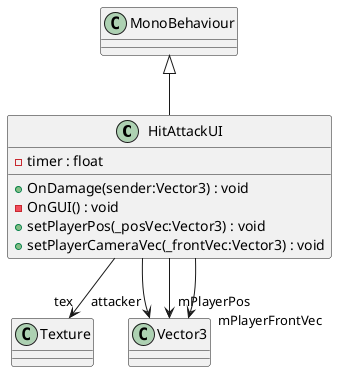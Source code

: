 @startuml
class HitAttackUI {
    - timer : float
    + OnDamage(sender:Vector3) : void
    - OnGUI() : void
    + setPlayerPos(_posVec:Vector3) : void
    + setPlayerCameraVec(_frontVec:Vector3) : void
}
MonoBehaviour <|-- HitAttackUI
HitAttackUI --> "tex" Texture
HitAttackUI --> "attacker" Vector3
HitAttackUI --> "mPlayerPos" Vector3
HitAttackUI --> "mPlayerFrontVec" Vector3
@enduml
